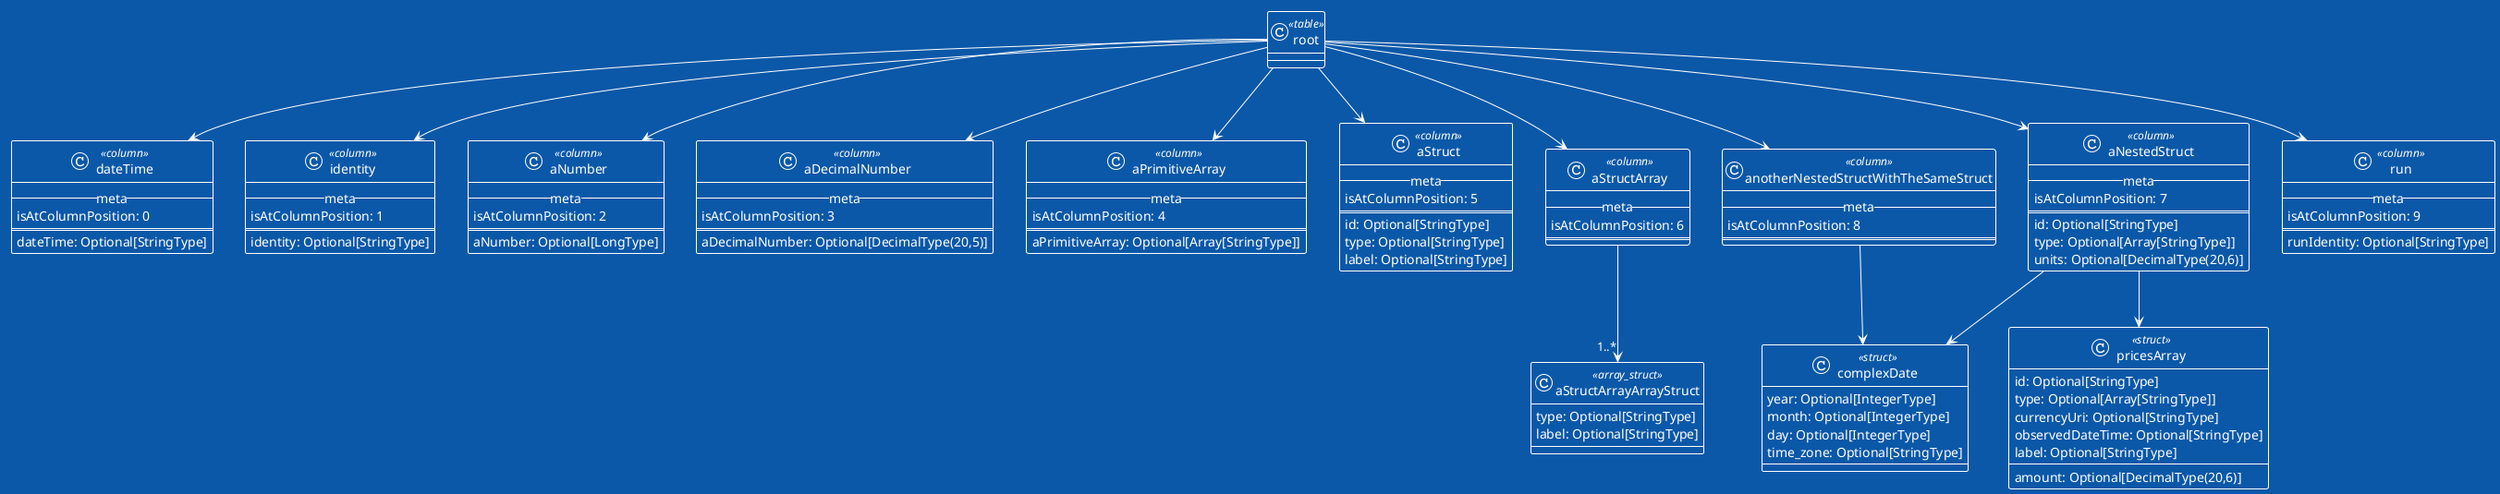 @startuml some-model-name

!theme amiga

class root <<table>> {
}

class dateTime <<column>> {
    --meta--
    isAtColumnPosition: 0
    ===
    dateTime: Optional[StringType]
}

class identity <<column>> {
    --meta--
    isAtColumnPosition: 1
    ===
    identity: Optional[StringType]
}

class aNumber <<column>> {
    --meta--
    isAtColumnPosition: 2
    ===
    aNumber: Optional[LongType]
}

class aDecimalNumber <<column>> {
    --meta--
    isAtColumnPosition: 3
    ===
    aDecimalNumber: Optional[DecimalType(20,5)]
}

class aPrimitiveArray <<column>> {
    --meta--
    isAtColumnPosition: 4
    ===
    aPrimitiveArray: Optional[Array[StringType]]
}

class aStruct <<column>> {
    --meta--
    isAtColumnPosition: 5
    ===
    id: Optional[StringType]
    type: Optional[StringType]
    label: Optional[StringType]
}

class aStructArray <<column>> {
    --meta--
    isAtColumnPosition: 6
    ===
}

class aStructArrayArrayStruct <<array_struct>> {
    type: Optional[StringType]
    label: Optional[StringType]
}

class aNestedStruct <<column>> {
    --meta--
    isAtColumnPosition: 7
    ===
    id: Optional[StringType]
    type: Optional[Array[StringType]]
    units: Optional[DecimalType(20,6)]
}

class complexDate <<struct>> {
    year: Optional[IntegerType]
    month: Optional[IntegerType]
    day: Optional[IntegerType]
    time_zone: Optional[StringType]
}

class pricesArray <<struct>> {
    id: Optional[StringType]
    type: Optional[Array[StringType]]
    amount: Optional[DecimalType(20,6)]
    currencyUri: Optional[StringType]
    observedDateTime: Optional[StringType]
    label: Optional[StringType]
}

class anotherNestedStructWithTheSameStruct <<column>> {
    --meta--
    isAtColumnPosition: 8
    ===
}

class run <<column>> {
    --meta--
    isAtColumnPosition: 9
    ===
    runIdentity: Optional[StringType]
}

root --> dateTime 
root --> identity 
root --> aNumber 
root --> aDecimalNumber 
root --> aPrimitiveArray 
root --> aStruct 
root --> aStructArray 
root --> aNestedStruct 
root --> anotherNestedStructWithTheSameStruct 
root --> run 
aStructArray --> "1..*" aStructArrayArrayStruct 
aNestedStruct --> complexDate 
aNestedStruct --> pricesArray 
anotherNestedStructWithTheSameStruct --> complexDate 
@enduml